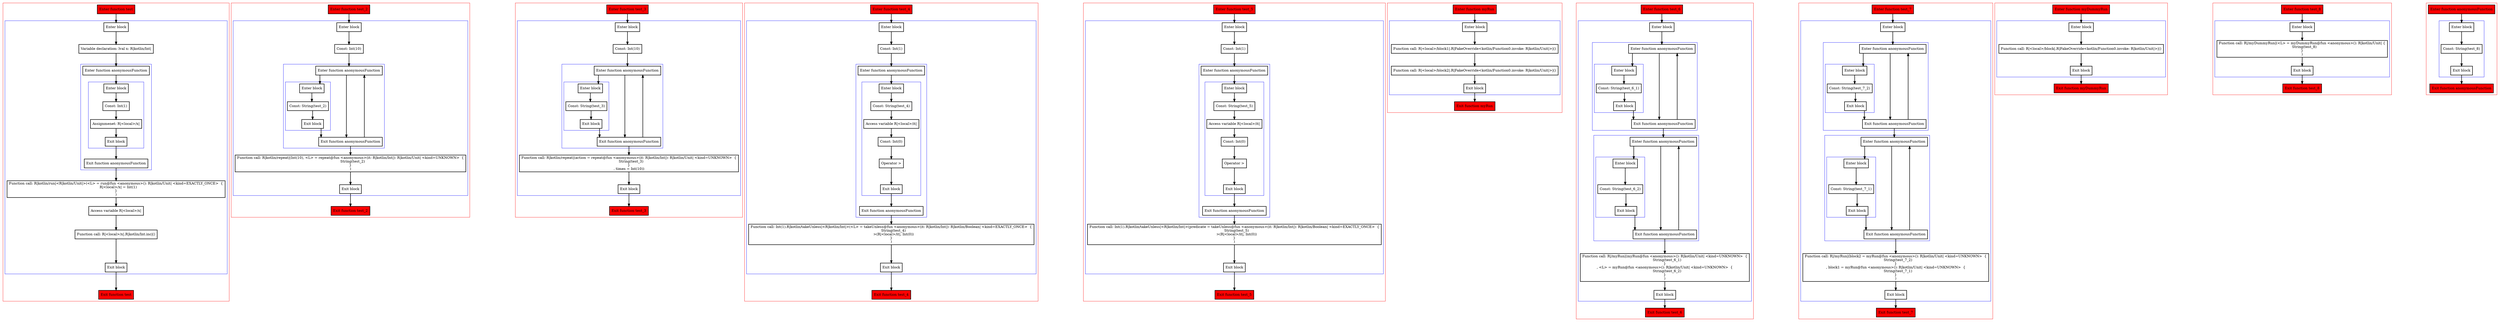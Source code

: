digraph callsInPlace_kt {
  graph [splines=ortho nodesep=3]
  node [shape=box penwidth=2]
  edge [penwidth=2]

  subgraph cluster_0 {
    color=red
    0 [label="Enter function test" style="filled" fillcolor=red];
    subgraph cluster_1 {
      color=blue
      1 [label="Enter block"];
      2 [label="Variable declaration: lval x: R|kotlin/Int|"];
      subgraph cluster_2 {
        color=blue
        3 [label="Enter function anonymousFunction"];
        subgraph cluster_3 {
          color=blue
          4 [label="Enter block"];
          5 [label="Const: Int(1)"];
          6 [label="Assignmenet: R|<local>/x|"];
          7 [label="Exit block"];
        }
        8 [label="Exit function anonymousFunction"];
      }
      9 [label="Function call: R|kotlin/run|<R|kotlin/Unit|>(<L> = run@fun <anonymous>(): R|kotlin/Unit| <kind=EXACTLY_ONCE>  {
    R|<local>/x| = Int(1)
}
)"];
      10 [label="Access variable R|<local>/x|"];
      11 [label="Function call: R|<local>/x|.R|kotlin/Int.inc|()"];
      12 [label="Exit block"];
    }
    13 [label="Exit function test" style="filled" fillcolor=red];
  }

  0 -> {1};
  1 -> {2};
  2 -> {3};
  3 -> {4};
  4 -> {5};
  5 -> {6};
  6 -> {7};
  7 -> {8};
  8 -> {9};
  9 -> {10};
  10 -> {11};
  11 -> {12};
  12 -> {13};

  subgraph cluster_4 {
    color=red
    14 [label="Enter function test_2" style="filled" fillcolor=red];
    subgraph cluster_5 {
      color=blue
      15 [label="Enter block"];
      16 [label="Const: Int(10)"];
      subgraph cluster_6 {
        color=blue
        17 [label="Enter function anonymousFunction"];
        subgraph cluster_7 {
          color=blue
          18 [label="Enter block"];
          19 [label="Const: String(test_2)"];
          20 [label="Exit block"];
        }
        21 [label="Exit function anonymousFunction"];
      }
      22 [label="Function call: R|kotlin/repeat|(Int(10), <L> = repeat@fun <anonymous>(it: R|kotlin/Int|): R|kotlin/Unit| <kind=UNKNOWN>  {
    String(test_2)
}
)"];
      23 [label="Exit block"];
    }
    24 [label="Exit function test_2" style="filled" fillcolor=red];
  }

  14 -> {15};
  15 -> {16};
  16 -> {17};
  17 -> {21 18};
  18 -> {19};
  19 -> {20};
  20 -> {21};
  21 -> {17 22};
  22 -> {23};
  23 -> {24};

  subgraph cluster_8 {
    color=red
    25 [label="Enter function test_3" style="filled" fillcolor=red];
    subgraph cluster_9 {
      color=blue
      26 [label="Enter block"];
      27 [label="Const: Int(10)"];
      subgraph cluster_10 {
        color=blue
        28 [label="Enter function anonymousFunction"];
        subgraph cluster_11 {
          color=blue
          29 [label="Enter block"];
          30 [label="Const: String(test_3)"];
          31 [label="Exit block"];
        }
        32 [label="Exit function anonymousFunction"];
      }
      33 [label="Function call: R|kotlin/repeat|(action = repeat@fun <anonymous>(it: R|kotlin/Int|): R|kotlin/Unit| <kind=UNKNOWN>  {
    String(test_3)
}
, times = Int(10))"];
      34 [label="Exit block"];
    }
    35 [label="Exit function test_3" style="filled" fillcolor=red];
  }

  25 -> {26};
  26 -> {27};
  27 -> {28};
  28 -> {32 29};
  29 -> {30};
  30 -> {31};
  31 -> {32};
  32 -> {28 33};
  33 -> {34};
  34 -> {35};

  subgraph cluster_12 {
    color=red
    36 [label="Enter function test_4" style="filled" fillcolor=red];
    subgraph cluster_13 {
      color=blue
      37 [label="Enter block"];
      38 [label="Const: Int(1)"];
      subgraph cluster_14 {
        color=blue
        39 [label="Enter function anonymousFunction"];
        subgraph cluster_15 {
          color=blue
          40 [label="Enter block"];
          41 [label="Const: String(test_4)"];
          42 [label="Access variable R|<local>/it|"];
          43 [label="Const: Int(0)"];
          44 [label="Operator >"];
          45 [label="Exit block"];
        }
        46 [label="Exit function anonymousFunction"];
      }
      47 [label="Function call: Int(1).R|kotlin/takeUnless|<R|kotlin/Int|>(<L> = takeUnless@fun <anonymous>(it: R|kotlin/Int|): R|kotlin/Boolean| <kind=EXACTLY_ONCE>  {
    String(test_4)
    >(R|<local>/it|, Int(0))
}
)"];
      48 [label="Exit block"];
    }
    49 [label="Exit function test_4" style="filled" fillcolor=red];
  }

  36 -> {37};
  37 -> {38};
  38 -> {39};
  39 -> {40};
  40 -> {41};
  41 -> {42};
  42 -> {43};
  43 -> {44};
  44 -> {45};
  45 -> {46};
  46 -> {47};
  47 -> {48};
  48 -> {49};

  subgraph cluster_16 {
    color=red
    50 [label="Enter function test_5" style="filled" fillcolor=red];
    subgraph cluster_17 {
      color=blue
      51 [label="Enter block"];
      52 [label="Const: Int(1)"];
      subgraph cluster_18 {
        color=blue
        53 [label="Enter function anonymousFunction"];
        subgraph cluster_19 {
          color=blue
          54 [label="Enter block"];
          55 [label="Const: String(test_5)"];
          56 [label="Access variable R|<local>/it|"];
          57 [label="Const: Int(0)"];
          58 [label="Operator >"];
          59 [label="Exit block"];
        }
        60 [label="Exit function anonymousFunction"];
      }
      61 [label="Function call: Int(1).R|kotlin/takeUnless|<R|kotlin/Int|>(predicate = takeUnless@fun <anonymous>(it: R|kotlin/Int|): R|kotlin/Boolean| <kind=EXACTLY_ONCE>  {
    String(test_5)
    >(R|<local>/it|, Int(0))
}
)"];
      62 [label="Exit block"];
    }
    63 [label="Exit function test_5" style="filled" fillcolor=red];
  }

  50 -> {51};
  51 -> {52};
  52 -> {53};
  53 -> {54};
  54 -> {55};
  55 -> {56};
  56 -> {57};
  57 -> {58};
  58 -> {59};
  59 -> {60};
  60 -> {61};
  61 -> {62};
  62 -> {63};

  subgraph cluster_20 {
    color=red
    64 [label="Enter function myRun" style="filled" fillcolor=red];
    subgraph cluster_21 {
      color=blue
      65 [label="Enter block"];
      66 [label="Function call: R|<local>/block1|.R|FakeOverride<kotlin/Function0.invoke: R|kotlin/Unit|>|()"];
      67 [label="Function call: R|<local>/block2|.R|FakeOverride<kotlin/Function0.invoke: R|kotlin/Unit|>|()"];
      68 [label="Exit block"];
    }
    69 [label="Exit function myRun" style="filled" fillcolor=red];
  }

  64 -> {65};
  65 -> {66};
  66 -> {67};
  67 -> {68};
  68 -> {69};

  subgraph cluster_22 {
    color=red
    70 [label="Enter function test_6" style="filled" fillcolor=red];
    subgraph cluster_23 {
      color=blue
      71 [label="Enter block"];
      subgraph cluster_24 {
        color=blue
        72 [label="Enter function anonymousFunction"];
        subgraph cluster_25 {
          color=blue
          73 [label="Enter block"];
          74 [label="Const: String(test_6_1)"];
          75 [label="Exit block"];
        }
        76 [label="Exit function anonymousFunction"];
      }
      subgraph cluster_26 {
        color=blue
        77 [label="Enter function anonymousFunction"];
        subgraph cluster_27 {
          color=blue
          78 [label="Enter block"];
          79 [label="Const: String(test_6_2)"];
          80 [label="Exit block"];
        }
        81 [label="Exit function anonymousFunction"];
      }
      82 [label="Function call: R|/myRun|(myRun@fun <anonymous>(): R|kotlin/Unit| <kind=UNKNOWN>  {
    String(test_6_1)
}
, <L> = myRun@fun <anonymous>(): R|kotlin/Unit| <kind=UNKNOWN>  {
    String(test_6_2)
}
)"];
      83 [label="Exit block"];
    }
    84 [label="Exit function test_6" style="filled" fillcolor=red];
  }

  70 -> {71};
  71 -> {72};
  72 -> {76 73};
  73 -> {74};
  74 -> {75};
  75 -> {76};
  76 -> {72 77};
  77 -> {81 78};
  78 -> {79};
  79 -> {80};
  80 -> {81};
  81 -> {77 82};
  82 -> {83};
  83 -> {84};

  subgraph cluster_28 {
    color=red
    85 [label="Enter function test_7" style="filled" fillcolor=red];
    subgraph cluster_29 {
      color=blue
      86 [label="Enter block"];
      subgraph cluster_30 {
        color=blue
        87 [label="Enter function anonymousFunction"];
        subgraph cluster_31 {
          color=blue
          88 [label="Enter block"];
          89 [label="Const: String(test_7_2)"];
          90 [label="Exit block"];
        }
        91 [label="Exit function anonymousFunction"];
      }
      subgraph cluster_32 {
        color=blue
        92 [label="Enter function anonymousFunction"];
        subgraph cluster_33 {
          color=blue
          93 [label="Enter block"];
          94 [label="Const: String(test_7_1)"];
          95 [label="Exit block"];
        }
        96 [label="Exit function anonymousFunction"];
      }
      97 [label="Function call: R|/myRun|(block2 = myRun@fun <anonymous>(): R|kotlin/Unit| <kind=UNKNOWN>  {
    String(test_7_2)
}
, block1 = myRun@fun <anonymous>(): R|kotlin/Unit| <kind=UNKNOWN>  {
    String(test_7_1)
}
)"];
      98 [label="Exit block"];
    }
    99 [label="Exit function test_7" style="filled" fillcolor=red];
  }

  85 -> {86};
  86 -> {87};
  87 -> {91 88};
  88 -> {89};
  89 -> {90};
  90 -> {91};
  91 -> {87 92};
  92 -> {96 93};
  93 -> {94};
  94 -> {95};
  95 -> {96};
  96 -> {92 97};
  97 -> {98};
  98 -> {99};

  subgraph cluster_34 {
    color=red
    100 [label="Enter function myDummyRun" style="filled" fillcolor=red];
    subgraph cluster_35 {
      color=blue
      101 [label="Enter block"];
      102 [label="Function call: R|<local>/block|.R|FakeOverride<kotlin/Function0.invoke: R|kotlin/Unit|>|()"];
      103 [label="Exit block"];
    }
    104 [label="Exit function myDummyRun" style="filled" fillcolor=red];
  }

  100 -> {101};
  101 -> {102};
  102 -> {103};
  103 -> {104};

  subgraph cluster_36 {
    color=red
    105 [label="Enter function test_8" style="filled" fillcolor=red];
    subgraph cluster_37 {
      color=blue
      106 [label="Enter block"];
      107 [label="Function call: R|/myDummyRun|(<L> = myDummyRun@fun <anonymous>(): R|kotlin/Unit| {
    String(test_8)
}
)"];
      108 [label="Exit block"];
    }
    109 [label="Exit function test_8" style="filled" fillcolor=red];
  }

  105 -> {106};
  106 -> {107};
  107 -> {108};
  108 -> {109};

  subgraph cluster_38 {
    color=red
    110 [label="Enter function anonymousFunction" style="filled" fillcolor=red];
    subgraph cluster_39 {
      color=blue
      111 [label="Enter block"];
      112 [label="Const: String(test_8)"];
      113 [label="Exit block"];
    }
    114 [label="Exit function anonymousFunction" style="filled" fillcolor=red];
  }

  110 -> {111};
  111 -> {112};
  112 -> {113};
  113 -> {114};

}
